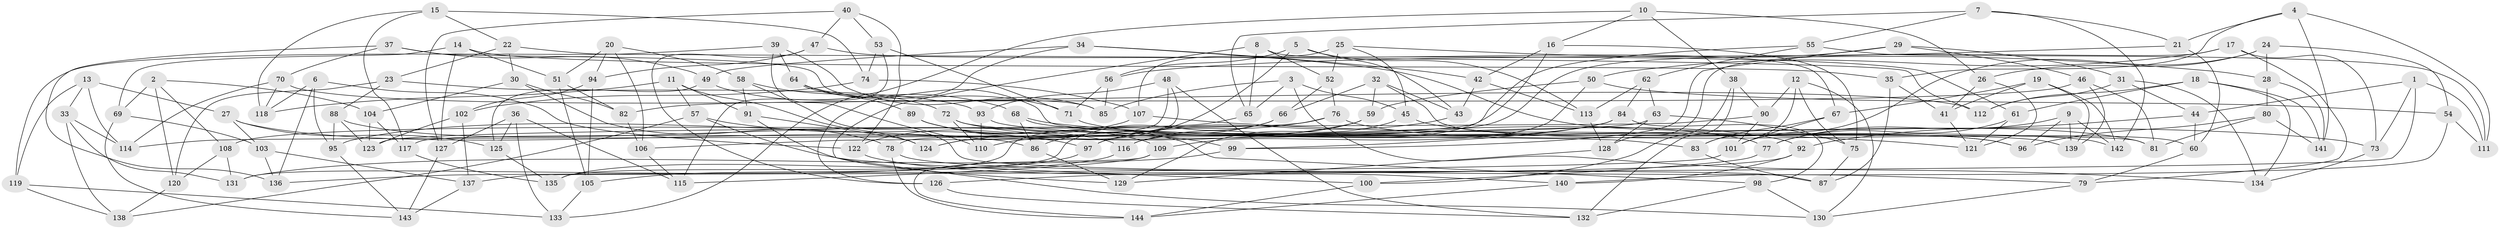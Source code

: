 // coarse degree distribution, {6: 0.5617977528089888, 4: 0.3707865168539326, 5: 0.056179775280898875, 3: 0.011235955056179775}
// Generated by graph-tools (version 1.1) at 2025/24/03/03/25 07:24:31]
// undirected, 144 vertices, 288 edges
graph export_dot {
graph [start="1"]
  node [color=gray90,style=filled];
  1;
  2;
  3;
  4;
  5;
  6;
  7;
  8;
  9;
  10;
  11;
  12;
  13;
  14;
  15;
  16;
  17;
  18;
  19;
  20;
  21;
  22;
  23;
  24;
  25;
  26;
  27;
  28;
  29;
  30;
  31;
  32;
  33;
  34;
  35;
  36;
  37;
  38;
  39;
  40;
  41;
  42;
  43;
  44;
  45;
  46;
  47;
  48;
  49;
  50;
  51;
  52;
  53;
  54;
  55;
  56;
  57;
  58;
  59;
  60;
  61;
  62;
  63;
  64;
  65;
  66;
  67;
  68;
  69;
  70;
  71;
  72;
  73;
  74;
  75;
  76;
  77;
  78;
  79;
  80;
  81;
  82;
  83;
  84;
  85;
  86;
  87;
  88;
  89;
  90;
  91;
  92;
  93;
  94;
  95;
  96;
  97;
  98;
  99;
  100;
  101;
  102;
  103;
  104;
  105;
  106;
  107;
  108;
  109;
  110;
  111;
  112;
  113;
  114;
  115;
  116;
  117;
  118;
  119;
  120;
  121;
  122;
  123;
  124;
  125;
  126;
  127;
  128;
  129;
  130;
  131;
  132;
  133;
  134;
  135;
  136;
  137;
  138;
  139;
  140;
  141;
  142;
  143;
  144;
  1 -- 137;
  1 -- 44;
  1 -- 111;
  1 -- 73;
  2 -- 69;
  2 -- 104;
  2 -- 108;
  2 -- 120;
  3 -- 65;
  3 -- 45;
  3 -- 85;
  3 -- 134;
  4 -- 111;
  4 -- 35;
  4 -- 21;
  4 -- 141;
  5 -- 43;
  5 -- 56;
  5 -- 124;
  5 -- 113;
  6 -- 122;
  6 -- 118;
  6 -- 136;
  6 -- 95;
  7 -- 142;
  7 -- 65;
  7 -- 55;
  7 -- 21;
  8 -- 130;
  8 -- 65;
  8 -- 52;
  8 -- 67;
  9 -- 142;
  9 -- 77;
  9 -- 139;
  9 -- 96;
  10 -- 26;
  10 -- 133;
  10 -- 38;
  10 -- 16;
  11 -- 57;
  11 -- 91;
  11 -- 118;
  11 -- 124;
  12 -- 75;
  12 -- 130;
  12 -- 90;
  12 -- 83;
  13 -- 119;
  13 -- 33;
  13 -- 114;
  13 -- 27;
  14 -- 35;
  14 -- 127;
  14 -- 69;
  14 -- 51;
  15 -- 118;
  15 -- 22;
  15 -- 74;
  15 -- 117;
  16 -- 42;
  16 -- 75;
  16 -- 116;
  17 -- 73;
  17 -- 50;
  17 -- 79;
  17 -- 128;
  18 -- 112;
  18 -- 134;
  18 -- 61;
  18 -- 141;
  19 -- 67;
  19 -- 142;
  19 -- 41;
  19 -- 139;
  20 -- 94;
  20 -- 51;
  20 -- 58;
  20 -- 106;
  21 -- 60;
  21 -- 56;
  22 -- 112;
  22 -- 30;
  22 -- 23;
  23 -- 93;
  23 -- 88;
  23 -- 120;
  24 -- 101;
  24 -- 26;
  24 -- 54;
  24 -- 28;
  25 -- 28;
  25 -- 107;
  25 -- 52;
  25 -- 45;
  26 -- 41;
  26 -- 121;
  27 -- 103;
  27 -- 125;
  27 -- 86;
  28 -- 141;
  28 -- 80;
  29 -- 106;
  29 -- 46;
  29 -- 31;
  29 -- 99;
  30 -- 104;
  30 -- 78;
  30 -- 82;
  31 -- 112;
  31 -- 134;
  31 -- 44;
  32 -- 66;
  32 -- 60;
  32 -- 43;
  32 -- 59;
  33 -- 131;
  33 -- 138;
  33 -- 114;
  34 -- 49;
  34 -- 126;
  34 -- 42;
  34 -- 81;
  35 -- 87;
  35 -- 41;
  36 -- 125;
  36 -- 127;
  36 -- 115;
  36 -- 133;
  37 -- 49;
  37 -- 136;
  37 -- 70;
  37 -- 85;
  38 -- 132;
  38 -- 100;
  38 -- 90;
  39 -- 110;
  39 -- 85;
  39 -- 64;
  39 -- 119;
  40 -- 53;
  40 -- 47;
  40 -- 127;
  40 -- 122;
  41 -- 121;
  42 -- 113;
  42 -- 43;
  43 -- 97;
  44 -- 92;
  44 -- 60;
  45 -- 96;
  45 -- 129;
  46 -- 81;
  46 -- 139;
  46 -- 82;
  47 -- 126;
  47 -- 94;
  47 -- 61;
  48 -- 78;
  48 -- 124;
  48 -- 132;
  48 -- 93;
  49 -- 125;
  49 -- 68;
  50 -- 109;
  50 -- 54;
  50 -- 59;
  51 -- 105;
  51 -- 82;
  52 -- 76;
  52 -- 66;
  53 -- 71;
  53 -- 115;
  53 -- 74;
  54 -- 111;
  54 -- 140;
  55 -- 111;
  55 -- 62;
  55 -- 117;
  56 -- 85;
  56 -- 71;
  57 -- 100;
  57 -- 138;
  57 -- 97;
  58 -- 91;
  58 -- 72;
  58 -- 79;
  59 -- 116;
  59 -- 95;
  60 -- 79;
  61 -- 121;
  61 -- 77;
  62 -- 113;
  62 -- 84;
  62 -- 63;
  63 -- 114;
  63 -- 75;
  63 -- 128;
  64 -- 71;
  64 -- 81;
  64 -- 89;
  65 -- 131;
  66 -- 86;
  66 -- 135;
  67 -- 83;
  67 -- 101;
  68 -- 142;
  68 -- 73;
  68 -- 86;
  69 -- 143;
  69 -- 103;
  70 -- 118;
  70 -- 112;
  70 -- 114;
  71 -- 92;
  72 -- 83;
  72 -- 77;
  72 -- 110;
  73 -- 134;
  74 -- 107;
  74 -- 102;
  75 -- 87;
  76 -- 108;
  76 -- 96;
  76 -- 97;
  77 -- 100;
  78 -- 144;
  78 -- 87;
  79 -- 130;
  80 -- 141;
  80 -- 96;
  80 -- 81;
  82 -- 106;
  83 -- 87;
  84 -- 98;
  84 -- 110;
  84 -- 99;
  86 -- 129;
  88 -- 116;
  88 -- 95;
  88 -- 123;
  89 -- 109;
  89 -- 99;
  89 -- 98;
  90 -- 123;
  90 -- 101;
  91 -- 124;
  91 -- 129;
  92 -- 140;
  92 -- 126;
  93 -- 110;
  93 -- 139;
  94 -- 102;
  94 -- 105;
  95 -- 143;
  97 -- 105;
  98 -- 130;
  98 -- 132;
  99 -- 131;
  100 -- 144;
  101 -- 136;
  102 -- 123;
  102 -- 137;
  103 -- 136;
  103 -- 137;
  104 -- 117;
  104 -- 123;
  105 -- 133;
  106 -- 115;
  107 -- 121;
  107 -- 122;
  108 -- 120;
  108 -- 131;
  109 -- 144;
  109 -- 115;
  113 -- 128;
  116 -- 135;
  117 -- 135;
  119 -- 138;
  119 -- 133;
  120 -- 138;
  122 -- 140;
  125 -- 135;
  126 -- 132;
  127 -- 143;
  128 -- 129;
  137 -- 143;
  140 -- 144;
}
